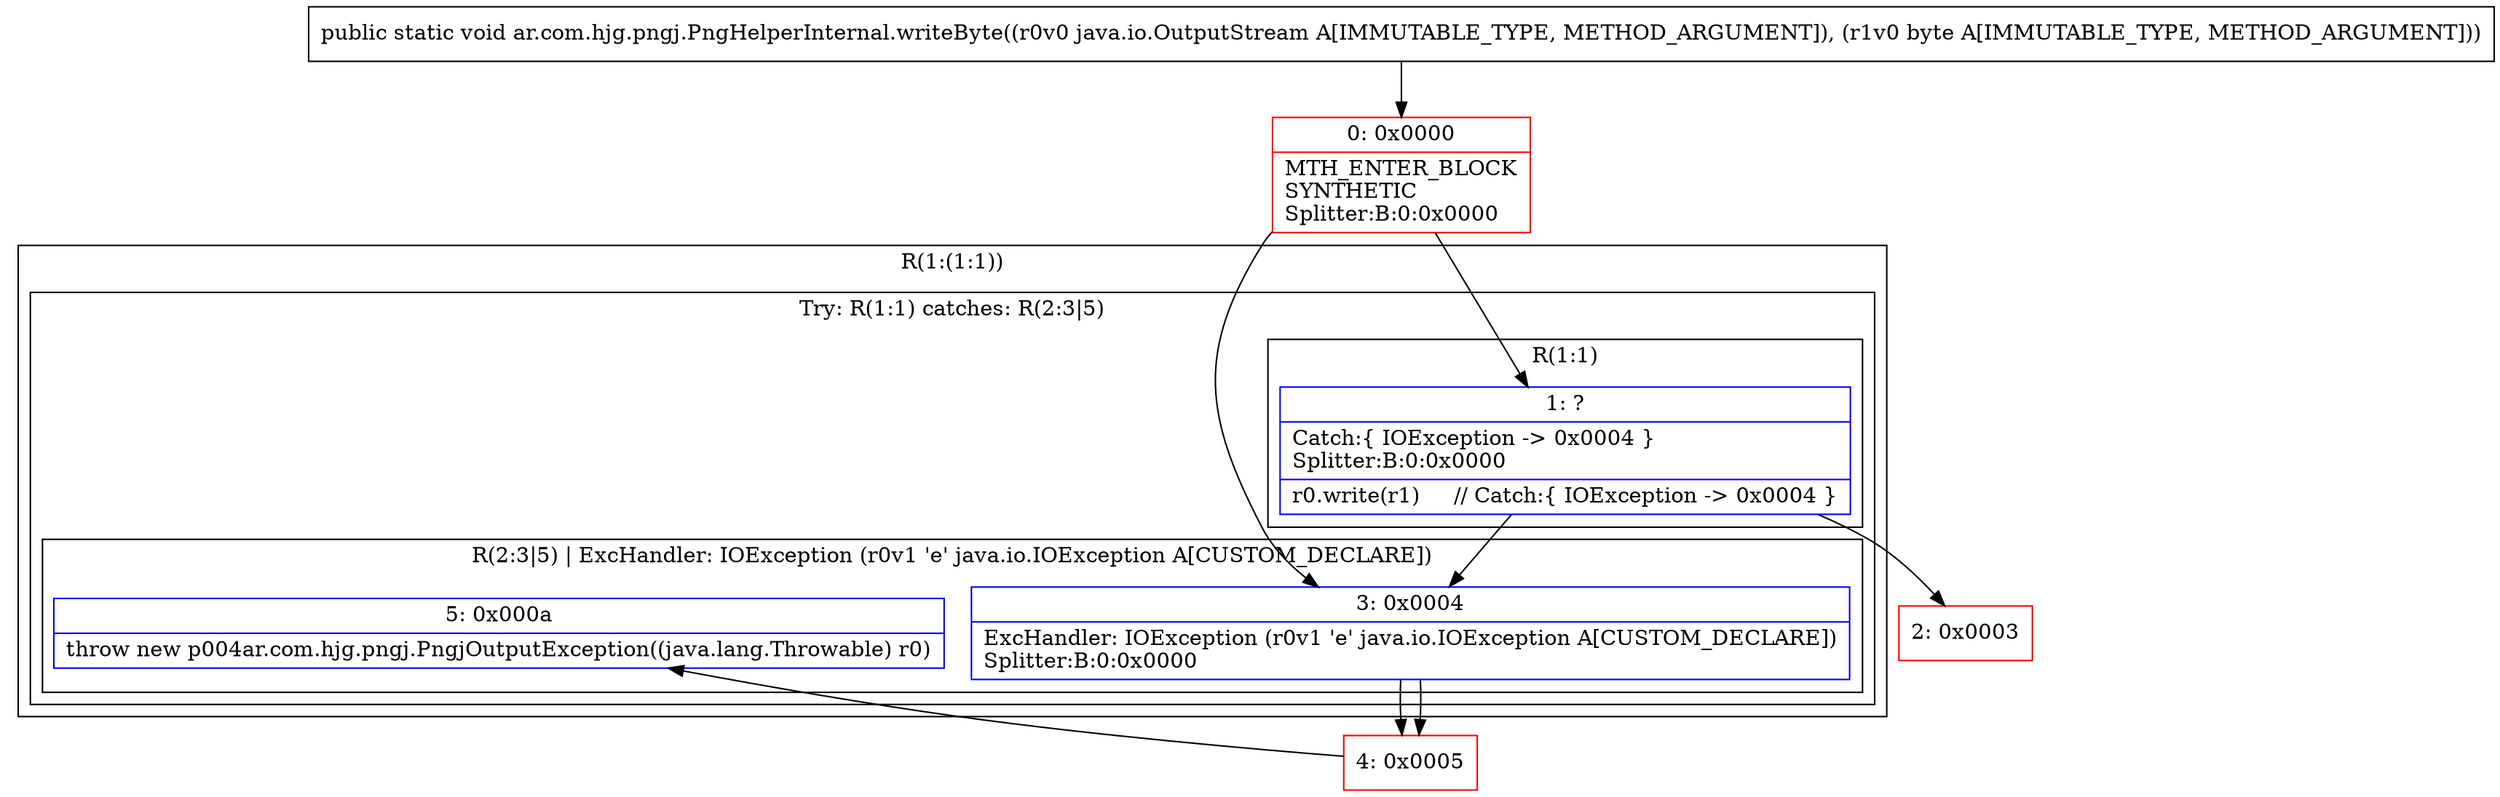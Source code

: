 digraph "CFG forar.com.hjg.pngj.PngHelperInternal.writeByte(Ljava\/io\/OutputStream;B)V" {
subgraph cluster_Region_1050042636 {
label = "R(1:(1:1))";
node [shape=record,color=blue];
subgraph cluster_TryCatchRegion_603456066 {
label = "Try: R(1:1) catches: R(2:3|5)";
node [shape=record,color=blue];
subgraph cluster_Region_1352376891 {
label = "R(1:1)";
node [shape=record,color=blue];
Node_1 [shape=record,label="{1\:\ ?|Catch:\{ IOException \-\> 0x0004 \}\lSplitter:B:0:0x0000\l|r0.write(r1)     \/\/ Catch:\{ IOException \-\> 0x0004 \}\l}"];
}
subgraph cluster_Region_910946613 {
label = "R(2:3|5) | ExcHandler: IOException (r0v1 'e' java.io.IOException A[CUSTOM_DECLARE])\l";
node [shape=record,color=blue];
Node_3 [shape=record,label="{3\:\ 0x0004|ExcHandler: IOException (r0v1 'e' java.io.IOException A[CUSTOM_DECLARE])\lSplitter:B:0:0x0000\l}"];
Node_5 [shape=record,label="{5\:\ 0x000a|throw new p004ar.com.hjg.pngj.PngjOutputException((java.lang.Throwable) r0)\l}"];
}
}
}
subgraph cluster_Region_910946613 {
label = "R(2:3|5) | ExcHandler: IOException (r0v1 'e' java.io.IOException A[CUSTOM_DECLARE])\l";
node [shape=record,color=blue];
Node_3 [shape=record,label="{3\:\ 0x0004|ExcHandler: IOException (r0v1 'e' java.io.IOException A[CUSTOM_DECLARE])\lSplitter:B:0:0x0000\l}"];
Node_5 [shape=record,label="{5\:\ 0x000a|throw new p004ar.com.hjg.pngj.PngjOutputException((java.lang.Throwable) r0)\l}"];
}
Node_0 [shape=record,color=red,label="{0\:\ 0x0000|MTH_ENTER_BLOCK\lSYNTHETIC\lSplitter:B:0:0x0000\l}"];
Node_2 [shape=record,color=red,label="{2\:\ 0x0003}"];
Node_4 [shape=record,color=red,label="{4\:\ 0x0005}"];
MethodNode[shape=record,label="{public static void ar.com.hjg.pngj.PngHelperInternal.writeByte((r0v0 java.io.OutputStream A[IMMUTABLE_TYPE, METHOD_ARGUMENT]), (r1v0 byte A[IMMUTABLE_TYPE, METHOD_ARGUMENT])) }"];
MethodNode -> Node_0;
Node_1 -> Node_2;
Node_1 -> Node_3;
Node_3 -> Node_4;
Node_3 -> Node_4;
Node_0 -> Node_1;
Node_0 -> Node_3;
Node_4 -> Node_5;
}

